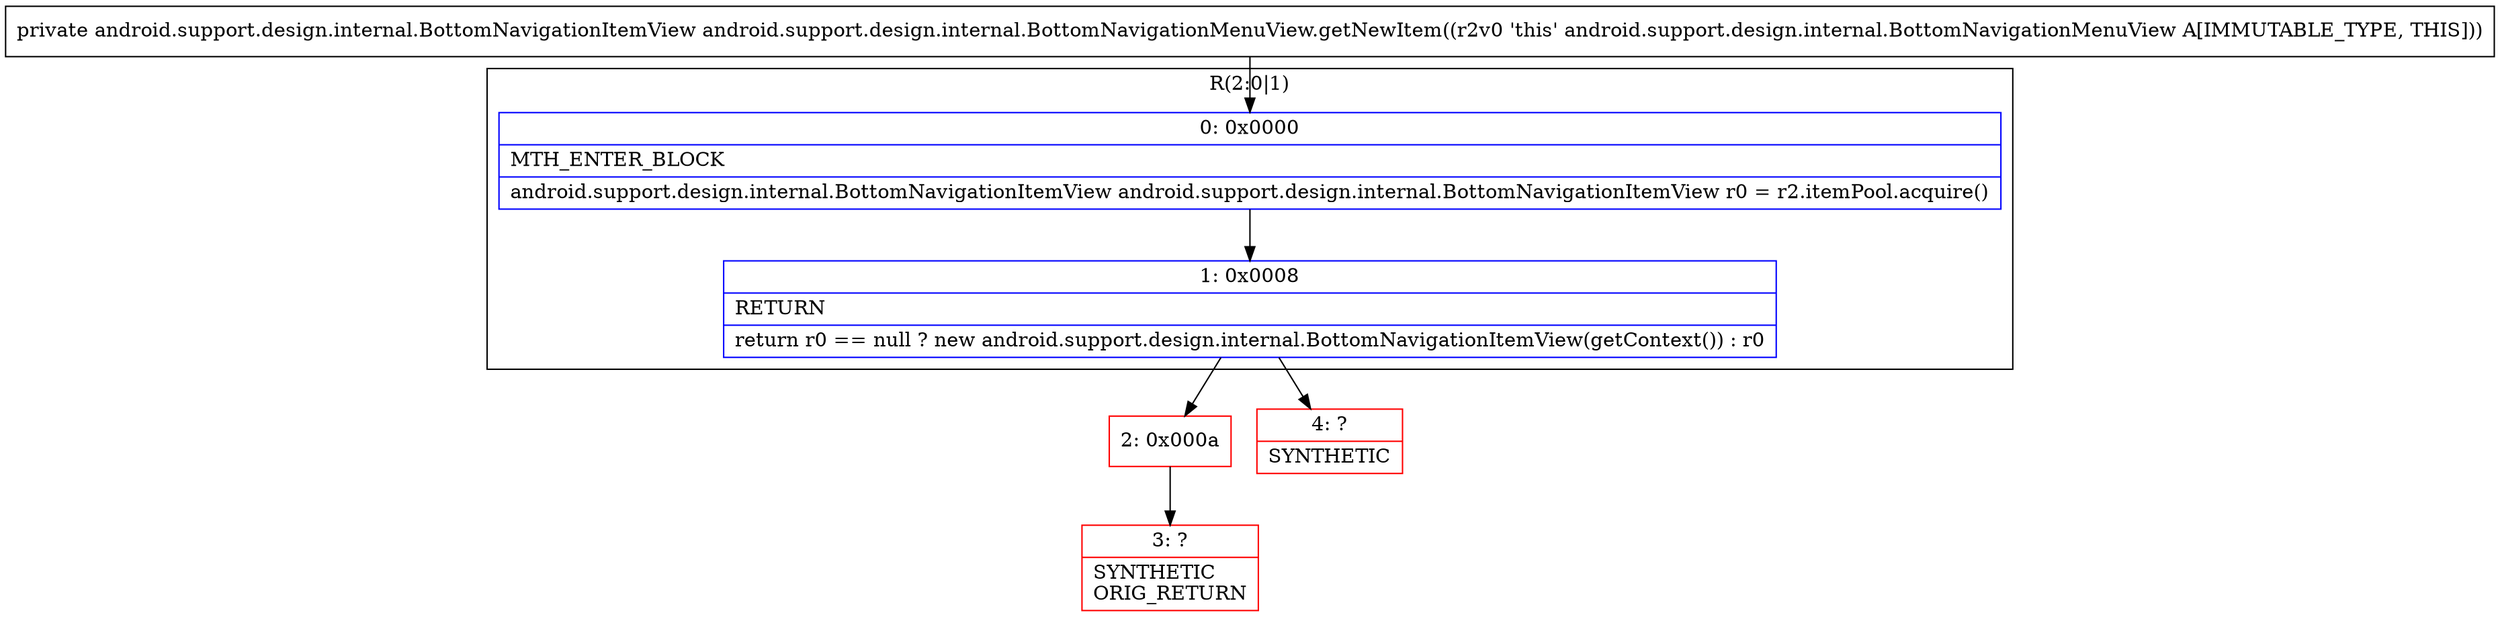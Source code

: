 digraph "CFG forandroid.support.design.internal.BottomNavigationMenuView.getNewItem()Landroid\/support\/design\/internal\/BottomNavigationItemView;" {
subgraph cluster_Region_701288350 {
label = "R(2:0|1)";
node [shape=record,color=blue];
Node_0 [shape=record,label="{0\:\ 0x0000|MTH_ENTER_BLOCK\l|android.support.design.internal.BottomNavigationItemView android.support.design.internal.BottomNavigationItemView r0 = r2.itemPool.acquire()\l}"];
Node_1 [shape=record,label="{1\:\ 0x0008|RETURN\l|return r0 == null ? new android.support.design.internal.BottomNavigationItemView(getContext()) : r0\l}"];
}
Node_2 [shape=record,color=red,label="{2\:\ 0x000a}"];
Node_3 [shape=record,color=red,label="{3\:\ ?|SYNTHETIC\lORIG_RETURN\l}"];
Node_4 [shape=record,color=red,label="{4\:\ ?|SYNTHETIC\l}"];
MethodNode[shape=record,label="{private android.support.design.internal.BottomNavigationItemView android.support.design.internal.BottomNavigationMenuView.getNewItem((r2v0 'this' android.support.design.internal.BottomNavigationMenuView A[IMMUTABLE_TYPE, THIS])) }"];
MethodNode -> Node_0;
Node_0 -> Node_1;
Node_1 -> Node_2;
Node_1 -> Node_4;
Node_2 -> Node_3;
}

